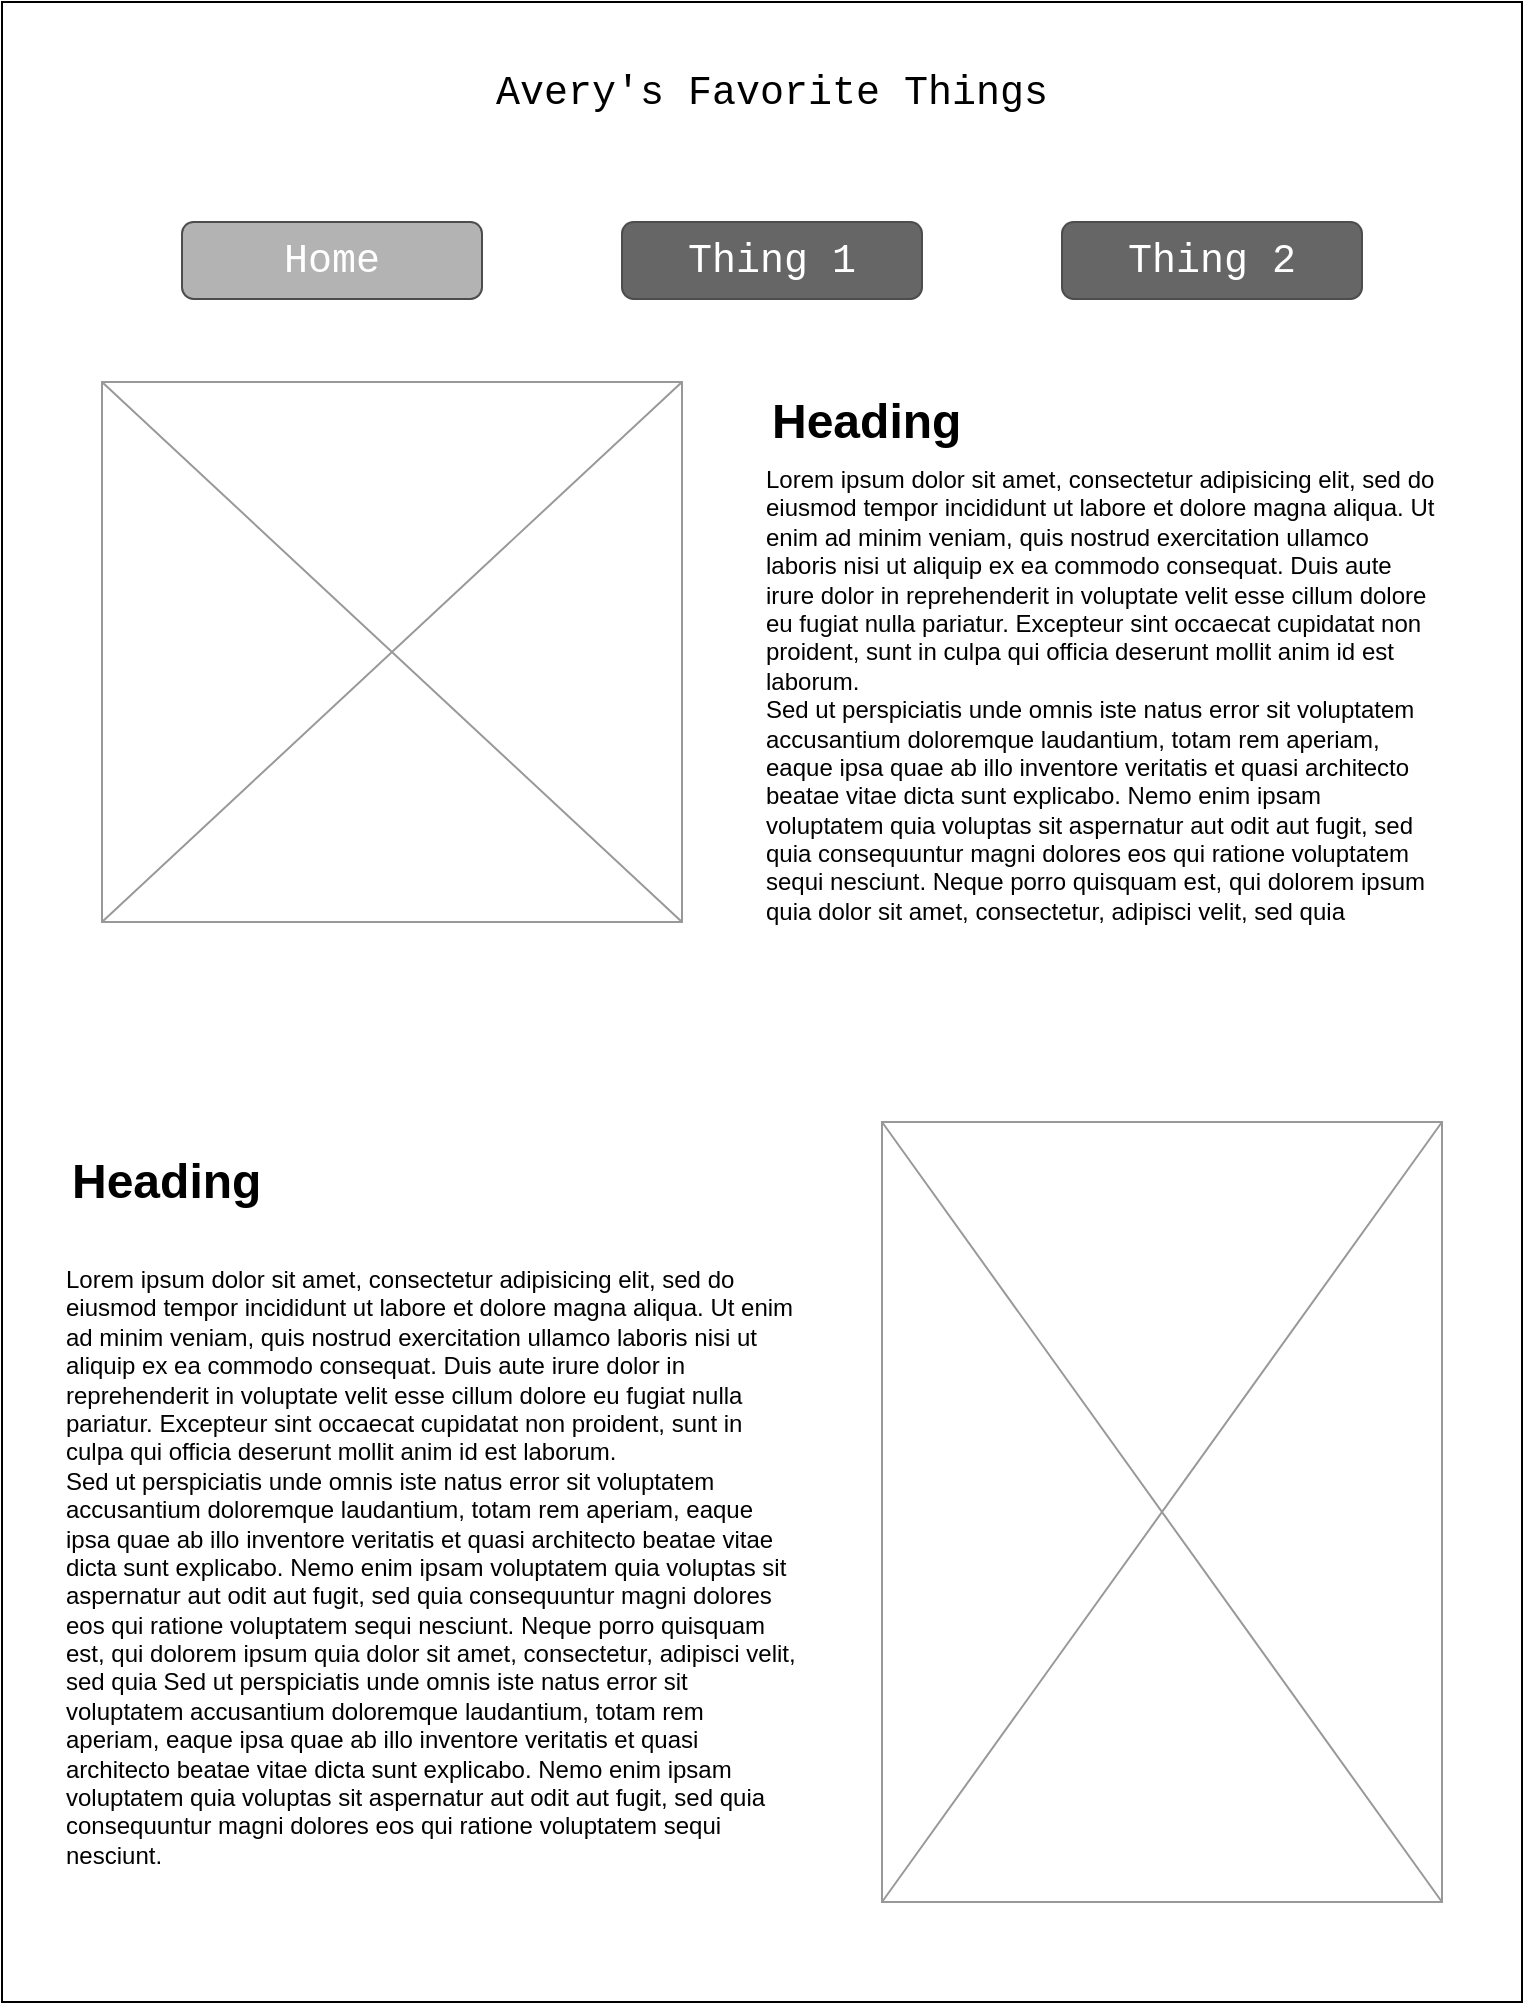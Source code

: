 <mxfile version="22.0.2" type="device" pages="3">
  <diagram name="Page-1" id="kMZnuccmH5jDtAJimoDQ">
    <mxGraphModel dx="946" dy="665" grid="1" gridSize="10" guides="1" tooltips="1" connect="1" arrows="1" fold="1" page="1" pageScale="1" pageWidth="850" pageHeight="1100" math="0" shadow="0">
      <root>
        <mxCell id="0" />
        <mxCell id="1" parent="0" />
        <mxCell id="zaSeIQl5mkpIW2FUUyJF-1" value="" style="rounded=0;whiteSpace=wrap;html=1;" vertex="1" parent="1">
          <mxGeometry x="40" y="40" width="760" height="1000" as="geometry" />
        </mxCell>
        <mxCell id="zaSeIQl5mkpIW2FUUyJF-2" value="&lt;font face=&quot;Courier New&quot;&gt;&lt;span style=&quot;background-color: rgb(255, 255, 255); font-size: 20px;&quot;&gt;Avery&#39;s Favorite Things&lt;/span&gt;&lt;/font&gt;" style="text;html=1;strokeColor=none;fillColor=none;align=center;verticalAlign=middle;whiteSpace=wrap;rounded=0;" vertex="1" parent="1">
          <mxGeometry x="285" y="70" width="280" height="30" as="geometry" />
        </mxCell>
        <mxCell id="zaSeIQl5mkpIW2FUUyJF-14" value="&lt;h1&gt;Heading&lt;/h1&gt;&lt;p&gt;&lt;br&gt;&lt;/p&gt;" style="text;html=1;strokeColor=none;fillColor=none;spacing=5;spacingTop=-20;whiteSpace=wrap;overflow=hidden;rounded=0;" vertex="1" parent="1">
          <mxGeometry x="420" y="230" width="130" height="40" as="geometry" />
        </mxCell>
        <mxCell id="zaSeIQl5mkpIW2FUUyJF-15" value="Lorem ipsum dolor sit amet, consectetur adipisicing elit, sed do eiusmod tempor incididunt ut labore et dolore magna aliqua. Ut enim ad minim veniam, quis nostrud exercitation ullamco laboris nisi ut aliquip ex ea commodo consequat. Duis aute irure dolor in reprehenderit in voluptate velit esse cillum dolore eu fugiat nulla pariatur. Excepteur sint occaecat cupidatat non proident, sunt in culpa qui officia deserunt mollit anim id est laborum.&lt;br&gt;Sed ut perspiciatis unde omnis iste natus error sit voluptatem accusantium doloremque laudantium, totam rem aperiam, eaque ipsa quae ab illo inventore veritatis et quasi architecto beatae vitae dicta sunt explicabo. Nemo enim ipsam voluptatem quia voluptas sit aspernatur aut odit aut fugit, sed quia consequuntur magni dolores eos qui ratione voluptatem sequi nesciunt. Neque porro quisquam est, qui dolorem ipsum quia dolor sit amet, consectetur, adipisci velit, sed quia&amp;nbsp;" style="text;spacingTop=-5;whiteSpace=wrap;html=1;align=left;fontSize=12;fontFamily=Helvetica;fillColor=none;strokeColor=none;" vertex="1" parent="1">
          <mxGeometry x="420" y="270" width="340" height="190" as="geometry" />
        </mxCell>
        <mxCell id="zaSeIQl5mkpIW2FUUyJF-21" value="Lorem ipsum dolor sit amet, consectetur adipisicing elit, sed do eiusmod tempor incididunt ut labore et dolore magna aliqua. Ut enim ad minim veniam, quis nostrud exercitation ullamco laboris nisi ut aliquip ex ea commodo consequat. Duis aute irure dolor in reprehenderit in voluptate velit esse cillum dolore eu fugiat nulla pariatur. Excepteur sint occaecat cupidatat non proident, sunt in culpa qui officia deserunt mollit anim id est laborum.&lt;br&gt;Sed ut perspiciatis unde omnis iste natus error sit voluptatem accusantium doloremque laudantium, totam rem aperiam, eaque ipsa quae ab illo inventore veritatis et quasi architecto beatae vitae dicta sunt explicabo. Nemo enim ipsam voluptatem quia voluptas sit aspernatur aut odit aut fugit, sed quia consequuntur magni dolores eos qui ratione voluptatem sequi nesciunt. Neque porro quisquam est, qui dolorem ipsum quia dolor sit amet, consectetur, adipisci velit, sed quia Sed ut perspiciatis unde omnis iste natus error sit voluptatem accusantium doloremque laudantium, totam rem aperiam, eaque ipsa quae ab illo inventore veritatis et quasi architecto beatae vitae dicta sunt explicabo. Nemo enim ipsam voluptatem quia voluptas sit aspernatur aut odit aut fugit, sed quia consequuntur magni dolores eos qui ratione voluptatem sequi nesciunt.&amp;nbsp;" style="text;spacingTop=-5;whiteSpace=wrap;html=1;align=left;fontSize=12;fontFamily=Helvetica;fillColor=none;strokeColor=none;" vertex="1" parent="1">
          <mxGeometry x="70" y="670" width="370" height="300" as="geometry" />
        </mxCell>
        <mxCell id="zaSeIQl5mkpIW2FUUyJF-22" value="&lt;h1&gt;Heading&lt;/h1&gt;&lt;p&gt;&lt;br&gt;&lt;/p&gt;" style="text;html=1;strokeColor=none;fillColor=none;spacing=5;spacingTop=-20;whiteSpace=wrap;overflow=hidden;rounded=0;" vertex="1" parent="1">
          <mxGeometry x="70" y="610" width="120" height="50" as="geometry" />
        </mxCell>
        <mxCell id="zaSeIQl5mkpIW2FUUyJF-23" value="&lt;font style=&quot;font-size: 20px;&quot; face=&quot;Courier New&quot;&gt;Thing 1&lt;/font&gt;" style="rounded=1;html=1;shadow=0;dashed=0;whiteSpace=wrap;fontSize=10;fillColor=#666666;align=center;strokeColor=#4D4D4D;fontColor=#ffffff;" vertex="1" parent="1">
          <mxGeometry x="350" y="150" width="150" height="38.44" as="geometry" />
        </mxCell>
        <mxCell id="zaSeIQl5mkpIW2FUUyJF-25" value="&lt;font style=&quot;font-size: 20px;&quot; face=&quot;Courier New&quot;&gt;Thing 2&lt;/font&gt;" style="rounded=1;html=1;shadow=0;dashed=0;whiteSpace=wrap;fontSize=10;fillColor=#666666;align=center;strokeColor=#4D4D4D;fontColor=#ffffff;" vertex="1" parent="1">
          <mxGeometry x="570" y="150" width="150" height="38.44" as="geometry" />
        </mxCell>
        <mxCell id="dBDOHCtlbyuGatrb0E1K-2" value="" style="verticalLabelPosition=bottom;shadow=0;dashed=0;align=center;html=1;verticalAlign=top;strokeWidth=1;shape=mxgraph.mockup.graphics.simpleIcon;strokeColor=#999999;" vertex="1" parent="1">
          <mxGeometry x="480" y="600" width="280" height="390" as="geometry" />
        </mxCell>
        <mxCell id="dBDOHCtlbyuGatrb0E1K-4" value="" style="verticalLabelPosition=bottom;shadow=0;dashed=0;align=center;html=1;verticalAlign=top;strokeWidth=1;shape=mxgraph.mockup.graphics.simpleIcon;strokeColor=#999999;" vertex="1" parent="1">
          <mxGeometry x="90" y="230" width="290" height="270" as="geometry" />
        </mxCell>
        <mxCell id="zmbgekDWXNQ7zQsnI7zj-1" value="&lt;font face=&quot;Courier New&quot;&gt;&lt;span style=&quot;font-size: 20px; background-color: rgb(179, 179, 179);&quot;&gt;Home&lt;/span&gt;&lt;/font&gt;" style="rounded=1;html=1;shadow=0;dashed=0;whiteSpace=wrap;fontSize=10;fillColor=#B3B3B3;align=center;strokeColor=#4D4D4D;fontColor=#ffffff;" vertex="1" parent="1">
          <mxGeometry x="130" y="150" width="150" height="38.44" as="geometry" />
        </mxCell>
      </root>
    </mxGraphModel>
  </diagram>
  <diagram id="Thpp_OGQvSBwGKE6incq" name="Page-2">
    <mxGraphModel dx="946" dy="665" grid="1" gridSize="10" guides="1" tooltips="1" connect="1" arrows="1" fold="1" page="1" pageScale="1" pageWidth="850" pageHeight="1100" math="0" shadow="0">
      <root>
        <mxCell id="0" />
        <mxCell id="1" parent="0" />
        <mxCell id="ccTh__qNveBej0YKUfNn-1" value="" style="rounded=0;whiteSpace=wrap;html=1;" vertex="1" parent="1">
          <mxGeometry x="40" y="40" width="760" height="1000" as="geometry" />
        </mxCell>
        <mxCell id="3-JPnP3eOV9a5Wnow5v--1" value="&lt;font face=&quot;Courier New&quot;&gt;&lt;span style=&quot;background-color: rgb(255, 255, 255); font-size: 20px;&quot;&gt;Avery&#39;s Favorite Things&lt;/span&gt;&lt;/font&gt;" style="text;html=1;strokeColor=none;fillColor=none;align=center;verticalAlign=middle;whiteSpace=wrap;rounded=0;" vertex="1" parent="1">
          <mxGeometry x="285" y="70" width="280" height="30" as="geometry" />
        </mxCell>
        <mxCell id="3-JPnP3eOV9a5Wnow5v--4" value="&lt;font style=&quot;font-size: 20px; background-color: rgb(179, 179, 179);&quot; face=&quot;Courier New&quot;&gt;Thing 1&lt;/font&gt;" style="rounded=1;html=1;shadow=0;dashed=0;whiteSpace=wrap;fontSize=10;fillColor=#B3B3B3;align=center;strokeColor=#4D4D4D;fontColor=#ffffff;" vertex="1" parent="1">
          <mxGeometry x="350" y="150" width="150" height="38.44" as="geometry" />
        </mxCell>
        <mxCell id="3-JPnP3eOV9a5Wnow5v--5" value="&lt;font style=&quot;font-size: 20px;&quot; face=&quot;Courier New&quot;&gt;Thing 2&lt;/font&gt;" style="rounded=1;html=1;shadow=0;dashed=0;whiteSpace=wrap;fontSize=10;fillColor=#666666;align=center;strokeColor=#4D4D4D;fontColor=#ffffff;" vertex="1" parent="1">
          <mxGeometry x="570" y="150" width="150" height="38.44" as="geometry" />
        </mxCell>
        <mxCell id="3-JPnP3eOV9a5Wnow5v--7" value="&lt;font face=&quot;Courier New&quot;&gt;&lt;span style=&quot;font-size: 20px;&quot;&gt;Home&lt;/span&gt;&lt;/font&gt;" style="rounded=1;html=1;shadow=0;dashed=0;whiteSpace=wrap;fontSize=10;fillColor=#666666;align=center;strokeColor=#4D4D4D;fontColor=#ffffff;" vertex="1" parent="1">
          <mxGeometry x="130" y="150" width="150" height="38.44" as="geometry" />
        </mxCell>
        <mxCell id="FKRqipsU_my_LGpHbxiT-1" value="Lorem ipsum dolor sit amet, consectetur adipisicing elit, sed do eiusmod tempor incididunt ut labore et dolore magna aliqua. Ut enim ad minim veniam, quis nostrud exercitation ullamco laboris nisi ut aliquip ex ea commodo consequat. Duis aute irure dolor in reprehenderit in voluptate velit esse cillum dolore eu fugiat nulla pariatur. Excepteur sint occaecat cupidatat non proident, sunt in culpa qui officia deserunt mollit anim id est laborum.&lt;br&gt;Sed ut perspiciatis unde omnis iste natus error sit voluptatem accusantium doloremque laudantium, totam rem aperiam, eaque ipsa quae ab illo inventore veritatis et quasi architecto beatae vitae dicta sunt explicabo. Nemo enim ipsam voluptatem quia voluptas sit aspernatur aut odit aut fugit, sed quia consequuntur magni dolores eos qui ratione voluptatem sequi nesciunt. Neque porro quisquam est, qui dolorem ipsum quia dolor sit amet, consectetur, adipisci velit, sed quia non numquam eius modi tempora incidunt ut labore et dolore magnam aliquam quaerat voluptatem. Ut enim ad minima veniam, quis nostrum exercitationem ullam corporis suscipit laboriosam, nisi ut aliquid ex ea commodi consequatur? Quis autem vel eum iure reprehenderit qui in ea voluptate velit esse quam nihil molestiae consequatur, vel illum qui dolorem eum fugiat quo voluptas nulla pariatur? ut fugit, sed quia consequuntur magni dolores eos qui ratione voluptatem sequi nesciunt. Neque porro quisquam est, qui dolorem ipsum quia dolor sit amet, consectetur, adipisci velit." style="text;spacingTop=-5;whiteSpace=wrap;html=1;align=left;fontSize=12;fontFamily=Helvetica;fillColor=none;strokeColor=none;" vertex="1" parent="1">
          <mxGeometry x="80" y="300" width="380" height="340" as="geometry" />
        </mxCell>
        <mxCell id="FKRqipsU_my_LGpHbxiT-2" value="&lt;h1&gt;&lt;font style=&quot;font-size: 30px;&quot;&gt;Heading&lt;/font&gt;&lt;/h1&gt;" style="text;html=1;strokeColor=none;fillColor=none;spacing=5;spacingTop=-20;whiteSpace=wrap;overflow=hidden;rounded=0;" vertex="1" parent="1">
          <mxGeometry x="358" y="230" width="135" height="50" as="geometry" />
        </mxCell>
        <mxCell id="FKRqipsU_my_LGpHbxiT-3" value="" style="verticalLabelPosition=bottom;shadow=0;dashed=0;align=center;html=1;verticalAlign=top;strokeWidth=1;shape=mxgraph.mockup.graphics.simpleIcon;strokeColor=#999999;" vertex="1" parent="1">
          <mxGeometry x="525" y="300" width="240" height="340" as="geometry" />
        </mxCell>
        <mxCell id="FKRqipsU_my_LGpHbxiT-4" value="" style="verticalLabelPosition=bottom;shadow=0;dashed=0;align=center;html=1;verticalAlign=top;strokeWidth=1;shape=mxgraph.mockup.graphics.simpleIcon;strokeColor=#999999;" vertex="1" parent="1">
          <mxGeometry x="80" y="920" width="380" height="100" as="geometry" />
        </mxCell>
        <mxCell id="FKRqipsU_my_LGpHbxiT-5" value="" style="verticalLabelPosition=bottom;shadow=0;dashed=0;align=center;html=1;verticalAlign=top;strokeWidth=1;shape=mxgraph.mockup.graphics.simpleIcon;strokeColor=#999999;" vertex="1" parent="1">
          <mxGeometry x="80" y="800" width="380" height="100" as="geometry" />
        </mxCell>
        <mxCell id="FKRqipsU_my_LGpHbxiT-6" value="" style="verticalLabelPosition=bottom;shadow=0;dashed=0;align=center;html=1;verticalAlign=top;strokeWidth=1;shape=mxgraph.mockup.graphics.simpleIcon;strokeColor=#999999;" vertex="1" parent="1">
          <mxGeometry x="80" y="680" width="380" height="100" as="geometry" />
        </mxCell>
        <mxCell id="FKRqipsU_my_LGpHbxiT-7" value="Lorem ipsum dolor sit amet, consectetur adipisicing elit, sed do eiusmod tempor incididunt ut labore et dolore magna aliqua. Ut enim ad minim veniam, quis nostrud exercitation ullamco laboris nisi ut aliquip ex ea commodo consequat. Duis aute irure dolor in reprehenderit in voluptate velit esse cillum dolore eu fugiat nulla pariatur. Excepteur sint occaecat cupidatat non proident, sunt in culpa qui officia deserunt mollit anim id est laborum.&lt;br&gt;Sed ut perspiciatis unde omnis iste natus error sit voluptatem accusantium doloremque laudantium, totam rem aperiam, eaque ipsa quae ab illo inventore veritatis et quasi architecto beatae vitae dicta sunt explicabo. Nemo enim ipsam voluptatem quia voluptas sit aspernatur aut odit aut fugit, sed quia consequuntur magni dolores eos qui ratione voluptatem sequi nesciunt. Neque porro quisquam est, qui dolorem ipsum quia dolor sit amet, consectetur, adipisci velit, sed quia non numquam eius modi tempora incidunt ut labore et dolore magnam aliquam quaerat voluptatem. Ut enim ad minima veniam." style="text;spacingTop=-5;whiteSpace=wrap;html=1;align=left;fontSize=12;fontFamily=Helvetica;fillColor=none;strokeColor=none;" vertex="1" parent="1">
          <mxGeometry x="493" y="680" width="267" height="340" as="geometry" />
        </mxCell>
      </root>
    </mxGraphModel>
  </diagram>
  <diagram id="CIM2o9axsGvHnI3Ip6lm" name="Page-3">
    <mxGraphModel dx="946" dy="665" grid="1" gridSize="10" guides="1" tooltips="1" connect="1" arrows="1" fold="1" page="1" pageScale="1" pageWidth="850" pageHeight="1100" math="0" shadow="0">
      <root>
        <mxCell id="0" />
        <mxCell id="1" parent="0" />
        <mxCell id="b5_aPii14mBXsRKFSixJ-1" value="" style="rounded=0;whiteSpace=wrap;html=1;" vertex="1" parent="1">
          <mxGeometry x="40" y="40" width="760" height="1000" as="geometry" />
        </mxCell>
        <mxCell id="8auPZ06B_qLAVNkOg2gk-1" value="&lt;font face=&quot;Courier New&quot;&gt;&lt;span style=&quot;background-color: rgb(255, 255, 255); font-size: 20px;&quot;&gt;Avery&#39;s Favorite Things&lt;/span&gt;&lt;/font&gt;" style="text;html=1;strokeColor=none;fillColor=none;align=center;verticalAlign=middle;whiteSpace=wrap;rounded=0;" vertex="1" parent="1">
          <mxGeometry x="285" y="70" width="280" height="30" as="geometry" />
        </mxCell>
        <mxCell id="8auPZ06B_qLAVNkOg2gk-2" value="&lt;font style=&quot;font-size: 20px; background-color: rgb(179, 179, 179);&quot; face=&quot;Courier New&quot;&gt;Thing 1&lt;/font&gt;" style="rounded=1;html=1;shadow=0;dashed=0;whiteSpace=wrap;fontSize=10;fillColor=#B3B3B3;align=center;strokeColor=#4D4D4D;fontColor=#ffffff;" vertex="1" parent="1">
          <mxGeometry x="350" y="150" width="150" height="38.44" as="geometry" />
        </mxCell>
        <mxCell id="8auPZ06B_qLAVNkOg2gk-3" value="&lt;font style=&quot;font-size: 20px;&quot; face=&quot;Courier New&quot;&gt;Thing 2&lt;/font&gt;" style="rounded=1;html=1;shadow=0;dashed=0;whiteSpace=wrap;fontSize=10;fillColor=#666666;align=center;strokeColor=#4D4D4D;fontColor=#ffffff;" vertex="1" parent="1">
          <mxGeometry x="570" y="150" width="150" height="38.44" as="geometry" />
        </mxCell>
        <mxCell id="8auPZ06B_qLAVNkOg2gk-4" value="&lt;font face=&quot;Courier New&quot;&gt;&lt;span style=&quot;font-size: 20px;&quot;&gt;Home&lt;/span&gt;&lt;/font&gt;" style="rounded=1;html=1;shadow=0;dashed=0;whiteSpace=wrap;fontSize=10;fillColor=#666666;align=center;strokeColor=#4D4D4D;fontColor=#ffffff;" vertex="1" parent="1">
          <mxGeometry x="130" y="150" width="150" height="38.44" as="geometry" />
        </mxCell>
        <mxCell id="b5_aPii14mBXsRKFSixJ-2" value="&lt;h1&gt;&lt;font style=&quot;font-size: 40px;&quot;&gt;Heading&lt;/font&gt;&lt;/h1&gt;" style="text;html=1;strokeColor=none;fillColor=none;spacing=5;spacingTop=-20;whiteSpace=wrap;overflow=hidden;rounded=0;rotation=-90;align=center;" vertex="1" parent="1">
          <mxGeometry x="-5" y="365" width="190" height="50" as="geometry" />
        </mxCell>
        <mxCell id="b5_aPii14mBXsRKFSixJ-3" value="" style="verticalLabelPosition=bottom;shadow=0;dashed=0;align=center;html=1;verticalAlign=top;strokeWidth=1;shape=mxgraph.mockup.graphics.simpleIcon;strokeColor=#999999;" vertex="1" parent="1">
          <mxGeometry x="140" y="230" width="290" height="320" as="geometry" />
        </mxCell>
        <mxCell id="b5_aPii14mBXsRKFSixJ-4" value="Lorem ipsum dolor sit amet, consectetur adipisicing elit, sed do eiusmod tempor incididunt ut labore et dolore magna aliqua. Ut enim ad minim veniam, quis nostrud exercitation ullamco laboris nisi ut aliquip ex ea commodo consequat. Duis aute irure dolor in reprehenderit in voluptate velit esse cillum dolore eu fugiat nulla pariatur. Excepteur sint occaecat cupidatat non proident, sunt in culpa qui officia deserunt mollit anim id est laborum.&lt;br&gt;Sed ut perspiciatis unde omnis iste natus error sit voluptatem accusantium doloremque laudantium, totam rem aperiam, eaque ipsa quae ab illo inventore veritatis et quasi architecto beatae vitae dicta sunt explicabo. Nemo enim ipsam voluptatem quia voluptas sit aspernatur aut odit aut fugit, sed quia consequuntur magni dolores eos qui ratione voluptatem sequi nesciunt. Neque porro quisquam est, qui dolorem ipsum quia dolor sit amet, consectetur, adipisci velit, sed quia non numquam eius modi tempora." style="text;spacingTop=-5;whiteSpace=wrap;html=1;align=left;fontSize=12;fontFamily=Helvetica;fillColor=none;strokeColor=none;" vertex="1" parent="1">
          <mxGeometry x="490" y="230" width="250" height="470" as="geometry" />
        </mxCell>
        <mxCell id="b5_aPii14mBXsRKFSixJ-5" value="&lt;h1&gt;&lt;font style=&quot;font-size: 40px;&quot;&gt;Heading&lt;/font&gt;&lt;/h1&gt;" style="text;html=1;strokeColor=none;fillColor=none;spacing=5;spacingTop=-20;whiteSpace=wrap;overflow=hidden;rounded=0;rotation=90;align=center;" vertex="1" parent="1">
          <mxGeometry x="655" y="755" width="190" height="60" as="geometry" />
        </mxCell>
        <mxCell id="b5_aPii14mBXsRKFSixJ-6" value="" style="verticalLabelPosition=bottom;shadow=0;dashed=0;align=center;html=1;verticalAlign=top;strokeWidth=1;shape=mxgraph.mockup.graphics.simpleIcon;strokeColor=#999999;" vertex="1" parent="1">
          <mxGeometry x="425" y="625" width="290" height="320" as="geometry" />
        </mxCell>
        <mxCell id="b5_aPii14mBXsRKFSixJ-7" value="Lorem ipsum dolor sit amet, consectetur adipisicing elit, sed do eiusmod tempor incididunt ut labore et dolore magna aliqua. Ut enim ad minim veniam, quis nostrud exercitation ullamco laboris nisi ut aliquip ex ea commodo consequat. Duis aute irure dolor in reprehenderit in voluptate velit esse cillum dolore eu fugiat nulla pariatur. Excepteur sint occaecat cupidatat non proident, sunt in culpa qui officia deserunt mollit anim id est laborum.&lt;br&gt;Sed ut perspiciatis unde omnis iste natus error sit voluptatem accusantium doloremque laudantium, totam rem aperiam, eaque ipsa quae ab illo inventore veritatis et quasi architecto beatae vitae dicta sunt explicabo. Nemo enim ipsam voluptatem quia voluptas sit aspernatur aut odit aut fugit, sed quia consequuntur magni dolores eos qui ratione voluptatem sequi nesciunt. Neque porro quisquam est, qui dolorem ipsum quia dolor sit amet, consectetur, adipisci velit, sed quia non numquam eius modi tempora." style="text;spacingTop=-5;whiteSpace=wrap;html=1;align=left;fontSize=12;fontFamily=Helvetica;fillColor=none;strokeColor=none;" vertex="1" parent="1">
          <mxGeometry x="130" y="625" width="250" height="470" as="geometry" />
        </mxCell>
      </root>
    </mxGraphModel>
  </diagram>
</mxfile>
